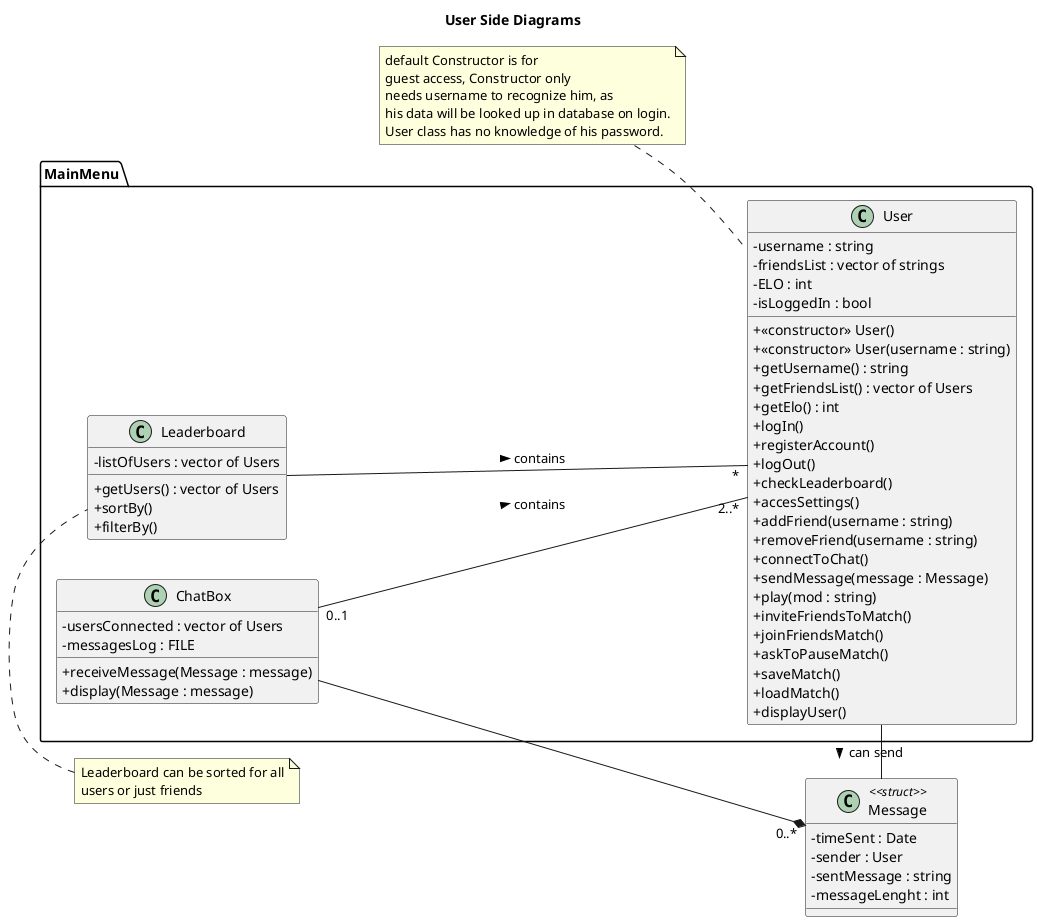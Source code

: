 @startuml UserSideDiagrams
title User Side Diagrams
skinparam ClassAttributeIconSize 0
skinparam Guillemet false
left to right direction


package MainMenu {

    class User {
        'Fields
            - username : string /' (Could also be guest so no username yet) '/
            - friendsList : vector of strings  /' (Could be empty if no friends. Story of my life :() '/
            - ELO : int
            - isLoggedIn : bool
        'Methods
            + << constructor >> User()
            + << constructor >> User(username : string) 
            + getUsername() : string
            + getFriendsList() : vector of Users
            + getElo() : int
            + logIn()
            + registerAccount()
            + logOut()
            + checkLeaderboard()
            + accesSettings()
            + addFriend(username : string)
            + removeFriend(username : string)
            + connectToChat() 
            + sendMessage(message : Message)
            + play(mod : string)
            + inviteFriendsToMatch()
            + joinFriendsMatch()
            + askToPauseMatch()
            + saveMatch()
            + loadMatch()
            + displayUser()
            
            

    }

        class ChatBox {
            'Fields
            - usersConnected : vector of Users
            - messagesLog : FILE    
        'Methods
            + receiveMessage(Message : message)
            + display(Message : message)

    }


    class Leaderboard {
        'Fields
            - listOfUsers : vector of Users
        'Methods
            + getUsers() : vector of Users
            + sortBy()
            + filterBy()
    }


}
note left of User
    default Constructor is for 
    guest access, Constructor only
    needs username to recognize him, as
    his data will be looked up in database on login.
    User class has no knowledge of his password.
end note
/'
package userAuth {


    class loginHandler {
        'Fields
            - username : string
            - password : string
        'Methods
            + processlogin() : bool
    }

    class registerHandler {
        'Fields
            - email : string
            - username : string
            - password : string
        'Methods
            + processRegister() : bool
    }

    class passwordEncrypter {
        'Fields
            - passwordToEncrypt : string
            - finalPassword : string
        'Methods
            +  << constructor >> passwordEncrypter(passwordToEncrypt : string)
            + hashingAlgorithm(password : string) : string 

    }


}
'/

class Message <<struct>> {
    'Fields
        - timeSent : Date
        - sender : User
        - sentMessage : string 
        - messageLenght : int
    }

/'
class Date <<struct>>{
    'Fields
        +hour : int
        +minute : int
        +second : int
        +year : int
        +month : int
        +day : int
}
'/

note top of Leaderboard
    Leaderboard can be sorted for all
    users or just friends
end note

ChatBox ---* "0..*" Message 
ChatBox "0..1" --- "2..*" User   : > contains
Leaderboard --- "*" User : > contains 
/'loginHandler --- passwordEncrypter : > uses
User -- loginHandler : > logs in via
User -- registerHandler : > registers via
registerHandler --- passwordEncrypter : > uses
'/
User --r-- Message : > can send

@enduml